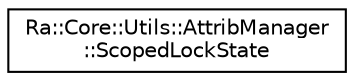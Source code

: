 digraph "Graphical Class Hierarchy"
{
 // INTERACTIVE_SVG=YES
 // LATEX_PDF_SIZE
  edge [fontname="Helvetica",fontsize="10",labelfontname="Helvetica",labelfontsize="10"];
  node [fontname="Helvetica",fontsize="10",shape=record];
  rankdir="LR";
  Node0 [label="Ra::Core::Utils::AttribManager\l::ScopedLockState",height=0.2,width=0.4,color="black", fillcolor="white", style="filled",URL="$classRa_1_1Core_1_1Utils_1_1AttribManager_1_1ScopedLockState.html",tooltip="Scope lock state management for attributes."];
}
